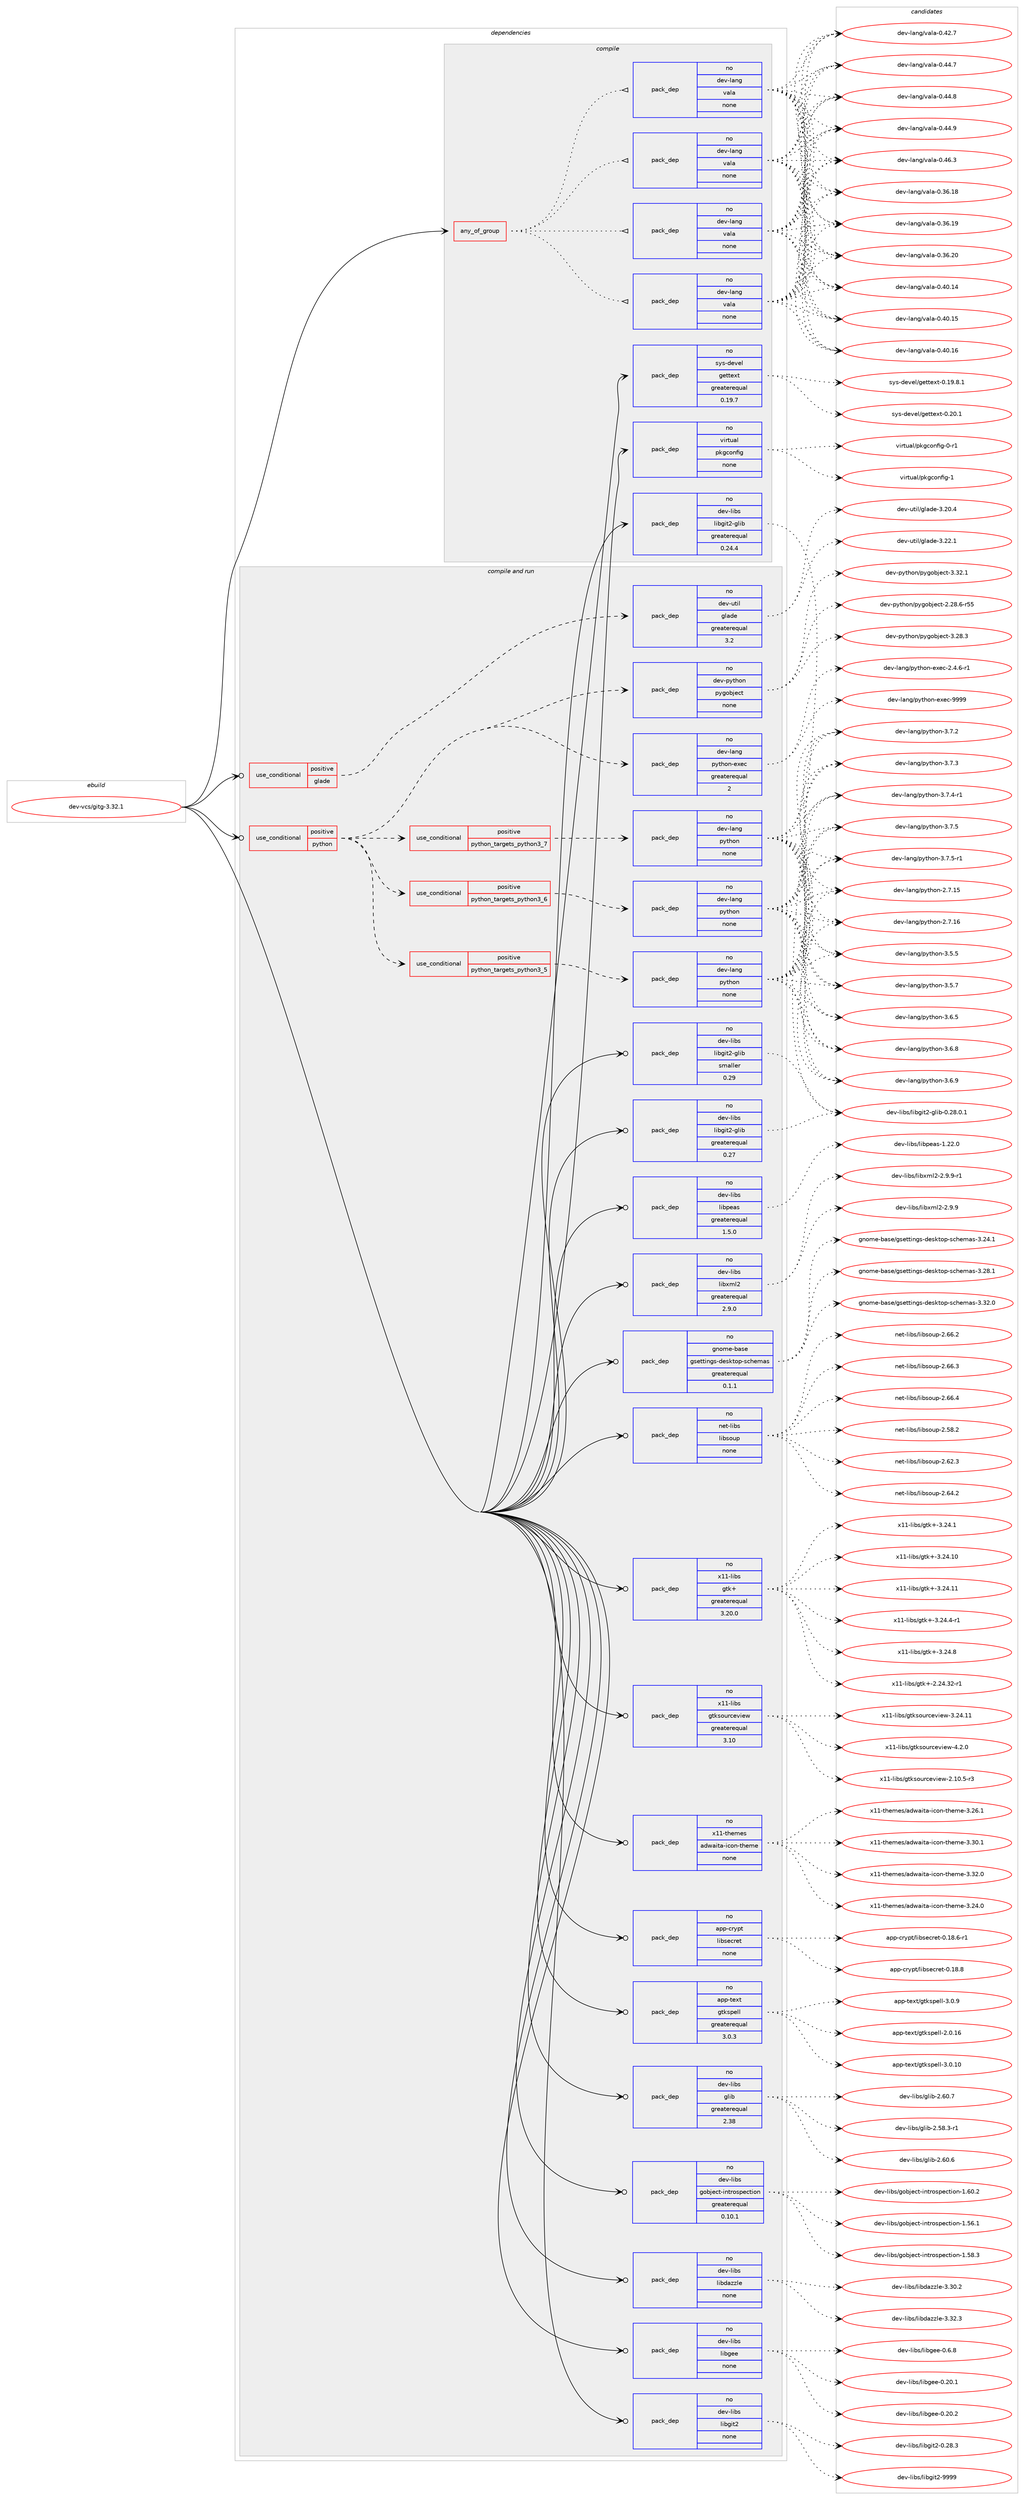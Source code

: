 digraph prolog {

# *************
# Graph options
# *************

newrank=true;
concentrate=true;
compound=true;
graph [rankdir=LR,fontname=Helvetica,fontsize=10,ranksep=1.5];#, ranksep=2.5, nodesep=0.2];
edge  [arrowhead=vee];
node  [fontname=Helvetica,fontsize=10];

# **********
# The ebuild
# **********

subgraph cluster_leftcol {
color=gray;
rank=same;
label=<<i>ebuild</i>>;
id [label="dev-vcs/gitg-3.32.1", color=red, width=4, href="../dev-vcs/gitg-3.32.1.svg"];
}

# ****************
# The dependencies
# ****************

subgraph cluster_midcol {
color=gray;
label=<<i>dependencies</i>>;
subgraph cluster_compile {
fillcolor="#eeeeee";
style=filled;
label=<<i>compile</i>>;
subgraph any11849 {
dependency734465 [label=<<TABLE BORDER="0" CELLBORDER="1" CELLSPACING="0" CELLPADDING="4"><TR><TD CELLPADDING="10">any_of_group</TD></TR></TABLE>>, shape=none, color=red];subgraph pack538396 {
dependency734466 [label=<<TABLE BORDER="0" CELLBORDER="1" CELLSPACING="0" CELLPADDING="4" WIDTH="220"><TR><TD ROWSPAN="6" CELLPADDING="30">pack_dep</TD></TR><TR><TD WIDTH="110">no</TD></TR><TR><TD>dev-lang</TD></TR><TR><TD>vala</TD></TR><TR><TD>none</TD></TR><TR><TD></TD></TR></TABLE>>, shape=none, color=blue];
}
dependency734465:e -> dependency734466:w [weight=20,style="dotted",arrowhead="oinv"];
subgraph pack538397 {
dependency734467 [label=<<TABLE BORDER="0" CELLBORDER="1" CELLSPACING="0" CELLPADDING="4" WIDTH="220"><TR><TD ROWSPAN="6" CELLPADDING="30">pack_dep</TD></TR><TR><TD WIDTH="110">no</TD></TR><TR><TD>dev-lang</TD></TR><TR><TD>vala</TD></TR><TR><TD>none</TD></TR><TR><TD></TD></TR></TABLE>>, shape=none, color=blue];
}
dependency734465:e -> dependency734467:w [weight=20,style="dotted",arrowhead="oinv"];
subgraph pack538398 {
dependency734468 [label=<<TABLE BORDER="0" CELLBORDER="1" CELLSPACING="0" CELLPADDING="4" WIDTH="220"><TR><TD ROWSPAN="6" CELLPADDING="30">pack_dep</TD></TR><TR><TD WIDTH="110">no</TD></TR><TR><TD>dev-lang</TD></TR><TR><TD>vala</TD></TR><TR><TD>none</TD></TR><TR><TD></TD></TR></TABLE>>, shape=none, color=blue];
}
dependency734465:e -> dependency734468:w [weight=20,style="dotted",arrowhead="oinv"];
subgraph pack538399 {
dependency734469 [label=<<TABLE BORDER="0" CELLBORDER="1" CELLSPACING="0" CELLPADDING="4" WIDTH="220"><TR><TD ROWSPAN="6" CELLPADDING="30">pack_dep</TD></TR><TR><TD WIDTH="110">no</TD></TR><TR><TD>dev-lang</TD></TR><TR><TD>vala</TD></TR><TR><TD>none</TD></TR><TR><TD></TD></TR></TABLE>>, shape=none, color=blue];
}
dependency734465:e -> dependency734469:w [weight=20,style="dotted",arrowhead="oinv"];
}
id:e -> dependency734465:w [weight=20,style="solid",arrowhead="vee"];
subgraph pack538400 {
dependency734470 [label=<<TABLE BORDER="0" CELLBORDER="1" CELLSPACING="0" CELLPADDING="4" WIDTH="220"><TR><TD ROWSPAN="6" CELLPADDING="30">pack_dep</TD></TR><TR><TD WIDTH="110">no</TD></TR><TR><TD>dev-libs</TD></TR><TR><TD>libgit2-glib</TD></TR><TR><TD>greaterequal</TD></TR><TR><TD>0.24.4</TD></TR></TABLE>>, shape=none, color=blue];
}
id:e -> dependency734470:w [weight=20,style="solid",arrowhead="vee"];
subgraph pack538401 {
dependency734471 [label=<<TABLE BORDER="0" CELLBORDER="1" CELLSPACING="0" CELLPADDING="4" WIDTH="220"><TR><TD ROWSPAN="6" CELLPADDING="30">pack_dep</TD></TR><TR><TD WIDTH="110">no</TD></TR><TR><TD>sys-devel</TD></TR><TR><TD>gettext</TD></TR><TR><TD>greaterequal</TD></TR><TR><TD>0.19.7</TD></TR></TABLE>>, shape=none, color=blue];
}
id:e -> dependency734471:w [weight=20,style="solid",arrowhead="vee"];
subgraph pack538402 {
dependency734472 [label=<<TABLE BORDER="0" CELLBORDER="1" CELLSPACING="0" CELLPADDING="4" WIDTH="220"><TR><TD ROWSPAN="6" CELLPADDING="30">pack_dep</TD></TR><TR><TD WIDTH="110">no</TD></TR><TR><TD>virtual</TD></TR><TR><TD>pkgconfig</TD></TR><TR><TD>none</TD></TR><TR><TD></TD></TR></TABLE>>, shape=none, color=blue];
}
id:e -> dependency734472:w [weight=20,style="solid",arrowhead="vee"];
}
subgraph cluster_compileandrun {
fillcolor="#eeeeee";
style=filled;
label=<<i>compile and run</i>>;
subgraph cond183841 {
dependency734473 [label=<<TABLE BORDER="0" CELLBORDER="1" CELLSPACING="0" CELLPADDING="4"><TR><TD ROWSPAN="3" CELLPADDING="10">use_conditional</TD></TR><TR><TD>positive</TD></TR><TR><TD>glade</TD></TR></TABLE>>, shape=none, color=red];
subgraph pack538403 {
dependency734474 [label=<<TABLE BORDER="0" CELLBORDER="1" CELLSPACING="0" CELLPADDING="4" WIDTH="220"><TR><TD ROWSPAN="6" CELLPADDING="30">pack_dep</TD></TR><TR><TD WIDTH="110">no</TD></TR><TR><TD>dev-util</TD></TR><TR><TD>glade</TD></TR><TR><TD>greaterequal</TD></TR><TR><TD>3.2</TD></TR></TABLE>>, shape=none, color=blue];
}
dependency734473:e -> dependency734474:w [weight=20,style="dashed",arrowhead="vee"];
}
id:e -> dependency734473:w [weight=20,style="solid",arrowhead="odotvee"];
subgraph cond183842 {
dependency734475 [label=<<TABLE BORDER="0" CELLBORDER="1" CELLSPACING="0" CELLPADDING="4"><TR><TD ROWSPAN="3" CELLPADDING="10">use_conditional</TD></TR><TR><TD>positive</TD></TR><TR><TD>python</TD></TR></TABLE>>, shape=none, color=red];
subgraph cond183843 {
dependency734476 [label=<<TABLE BORDER="0" CELLBORDER="1" CELLSPACING="0" CELLPADDING="4"><TR><TD ROWSPAN="3" CELLPADDING="10">use_conditional</TD></TR><TR><TD>positive</TD></TR><TR><TD>python_targets_python3_5</TD></TR></TABLE>>, shape=none, color=red];
subgraph pack538404 {
dependency734477 [label=<<TABLE BORDER="0" CELLBORDER="1" CELLSPACING="0" CELLPADDING="4" WIDTH="220"><TR><TD ROWSPAN="6" CELLPADDING="30">pack_dep</TD></TR><TR><TD WIDTH="110">no</TD></TR><TR><TD>dev-lang</TD></TR><TR><TD>python</TD></TR><TR><TD>none</TD></TR><TR><TD></TD></TR></TABLE>>, shape=none, color=blue];
}
dependency734476:e -> dependency734477:w [weight=20,style="dashed",arrowhead="vee"];
}
dependency734475:e -> dependency734476:w [weight=20,style="dashed",arrowhead="vee"];
subgraph cond183844 {
dependency734478 [label=<<TABLE BORDER="0" CELLBORDER="1" CELLSPACING="0" CELLPADDING="4"><TR><TD ROWSPAN="3" CELLPADDING="10">use_conditional</TD></TR><TR><TD>positive</TD></TR><TR><TD>python_targets_python3_6</TD></TR></TABLE>>, shape=none, color=red];
subgraph pack538405 {
dependency734479 [label=<<TABLE BORDER="0" CELLBORDER="1" CELLSPACING="0" CELLPADDING="4" WIDTH="220"><TR><TD ROWSPAN="6" CELLPADDING="30">pack_dep</TD></TR><TR><TD WIDTH="110">no</TD></TR><TR><TD>dev-lang</TD></TR><TR><TD>python</TD></TR><TR><TD>none</TD></TR><TR><TD></TD></TR></TABLE>>, shape=none, color=blue];
}
dependency734478:e -> dependency734479:w [weight=20,style="dashed",arrowhead="vee"];
}
dependency734475:e -> dependency734478:w [weight=20,style="dashed",arrowhead="vee"];
subgraph cond183845 {
dependency734480 [label=<<TABLE BORDER="0" CELLBORDER="1" CELLSPACING="0" CELLPADDING="4"><TR><TD ROWSPAN="3" CELLPADDING="10">use_conditional</TD></TR><TR><TD>positive</TD></TR><TR><TD>python_targets_python3_7</TD></TR></TABLE>>, shape=none, color=red];
subgraph pack538406 {
dependency734481 [label=<<TABLE BORDER="0" CELLBORDER="1" CELLSPACING="0" CELLPADDING="4" WIDTH="220"><TR><TD ROWSPAN="6" CELLPADDING="30">pack_dep</TD></TR><TR><TD WIDTH="110">no</TD></TR><TR><TD>dev-lang</TD></TR><TR><TD>python</TD></TR><TR><TD>none</TD></TR><TR><TD></TD></TR></TABLE>>, shape=none, color=blue];
}
dependency734480:e -> dependency734481:w [weight=20,style="dashed",arrowhead="vee"];
}
dependency734475:e -> dependency734480:w [weight=20,style="dashed",arrowhead="vee"];
subgraph pack538407 {
dependency734482 [label=<<TABLE BORDER="0" CELLBORDER="1" CELLSPACING="0" CELLPADDING="4" WIDTH="220"><TR><TD ROWSPAN="6" CELLPADDING="30">pack_dep</TD></TR><TR><TD WIDTH="110">no</TD></TR><TR><TD>dev-lang</TD></TR><TR><TD>python-exec</TD></TR><TR><TD>greaterequal</TD></TR><TR><TD>2</TD></TR></TABLE>>, shape=none, color=blue];
}
dependency734475:e -> dependency734482:w [weight=20,style="dashed",arrowhead="vee"];
subgraph pack538408 {
dependency734483 [label=<<TABLE BORDER="0" CELLBORDER="1" CELLSPACING="0" CELLPADDING="4" WIDTH="220"><TR><TD ROWSPAN="6" CELLPADDING="30">pack_dep</TD></TR><TR><TD WIDTH="110">no</TD></TR><TR><TD>dev-python</TD></TR><TR><TD>pygobject</TD></TR><TR><TD>none</TD></TR><TR><TD></TD></TR></TABLE>>, shape=none, color=blue];
}
dependency734475:e -> dependency734483:w [weight=20,style="dashed",arrowhead="vee"];
}
id:e -> dependency734475:w [weight=20,style="solid",arrowhead="odotvee"];
subgraph pack538409 {
dependency734484 [label=<<TABLE BORDER="0" CELLBORDER="1" CELLSPACING="0" CELLPADDING="4" WIDTH="220"><TR><TD ROWSPAN="6" CELLPADDING="30">pack_dep</TD></TR><TR><TD WIDTH="110">no</TD></TR><TR><TD>app-crypt</TD></TR><TR><TD>libsecret</TD></TR><TR><TD>none</TD></TR><TR><TD></TD></TR></TABLE>>, shape=none, color=blue];
}
id:e -> dependency734484:w [weight=20,style="solid",arrowhead="odotvee"];
subgraph pack538410 {
dependency734485 [label=<<TABLE BORDER="0" CELLBORDER="1" CELLSPACING="0" CELLPADDING="4" WIDTH="220"><TR><TD ROWSPAN="6" CELLPADDING="30">pack_dep</TD></TR><TR><TD WIDTH="110">no</TD></TR><TR><TD>app-text</TD></TR><TR><TD>gtkspell</TD></TR><TR><TD>greaterequal</TD></TR><TR><TD>3.0.3</TD></TR></TABLE>>, shape=none, color=blue];
}
id:e -> dependency734485:w [weight=20,style="solid",arrowhead="odotvee"];
subgraph pack538411 {
dependency734486 [label=<<TABLE BORDER="0" CELLBORDER="1" CELLSPACING="0" CELLPADDING="4" WIDTH="220"><TR><TD ROWSPAN="6" CELLPADDING="30">pack_dep</TD></TR><TR><TD WIDTH="110">no</TD></TR><TR><TD>dev-libs</TD></TR><TR><TD>glib</TD></TR><TR><TD>greaterequal</TD></TR><TR><TD>2.38</TD></TR></TABLE>>, shape=none, color=blue];
}
id:e -> dependency734486:w [weight=20,style="solid",arrowhead="odotvee"];
subgraph pack538412 {
dependency734487 [label=<<TABLE BORDER="0" CELLBORDER="1" CELLSPACING="0" CELLPADDING="4" WIDTH="220"><TR><TD ROWSPAN="6" CELLPADDING="30">pack_dep</TD></TR><TR><TD WIDTH="110">no</TD></TR><TR><TD>dev-libs</TD></TR><TR><TD>gobject-introspection</TD></TR><TR><TD>greaterequal</TD></TR><TR><TD>0.10.1</TD></TR></TABLE>>, shape=none, color=blue];
}
id:e -> dependency734487:w [weight=20,style="solid",arrowhead="odotvee"];
subgraph pack538413 {
dependency734488 [label=<<TABLE BORDER="0" CELLBORDER="1" CELLSPACING="0" CELLPADDING="4" WIDTH="220"><TR><TD ROWSPAN="6" CELLPADDING="30">pack_dep</TD></TR><TR><TD WIDTH="110">no</TD></TR><TR><TD>dev-libs</TD></TR><TR><TD>libdazzle</TD></TR><TR><TD>none</TD></TR><TR><TD></TD></TR></TABLE>>, shape=none, color=blue];
}
id:e -> dependency734488:w [weight=20,style="solid",arrowhead="odotvee"];
subgraph pack538414 {
dependency734489 [label=<<TABLE BORDER="0" CELLBORDER="1" CELLSPACING="0" CELLPADDING="4" WIDTH="220"><TR><TD ROWSPAN="6" CELLPADDING="30">pack_dep</TD></TR><TR><TD WIDTH="110">no</TD></TR><TR><TD>dev-libs</TD></TR><TR><TD>libgee</TD></TR><TR><TD>none</TD></TR><TR><TD></TD></TR></TABLE>>, shape=none, color=blue];
}
id:e -> dependency734489:w [weight=20,style="solid",arrowhead="odotvee"];
subgraph pack538415 {
dependency734490 [label=<<TABLE BORDER="0" CELLBORDER="1" CELLSPACING="0" CELLPADDING="4" WIDTH="220"><TR><TD ROWSPAN="6" CELLPADDING="30">pack_dep</TD></TR><TR><TD WIDTH="110">no</TD></TR><TR><TD>dev-libs</TD></TR><TR><TD>libgit2</TD></TR><TR><TD>none</TD></TR><TR><TD></TD></TR></TABLE>>, shape=none, color=blue];
}
id:e -> dependency734490:w [weight=20,style="solid",arrowhead="odotvee"];
subgraph pack538416 {
dependency734491 [label=<<TABLE BORDER="0" CELLBORDER="1" CELLSPACING="0" CELLPADDING="4" WIDTH="220"><TR><TD ROWSPAN="6" CELLPADDING="30">pack_dep</TD></TR><TR><TD WIDTH="110">no</TD></TR><TR><TD>dev-libs</TD></TR><TR><TD>libgit2-glib</TD></TR><TR><TD>greaterequal</TD></TR><TR><TD>0.27</TD></TR></TABLE>>, shape=none, color=blue];
}
id:e -> dependency734491:w [weight=20,style="solid",arrowhead="odotvee"];
subgraph pack538417 {
dependency734492 [label=<<TABLE BORDER="0" CELLBORDER="1" CELLSPACING="0" CELLPADDING="4" WIDTH="220"><TR><TD ROWSPAN="6" CELLPADDING="30">pack_dep</TD></TR><TR><TD WIDTH="110">no</TD></TR><TR><TD>dev-libs</TD></TR><TR><TD>libgit2-glib</TD></TR><TR><TD>smaller</TD></TR><TR><TD>0.29</TD></TR></TABLE>>, shape=none, color=blue];
}
id:e -> dependency734492:w [weight=20,style="solid",arrowhead="odotvee"];
subgraph pack538418 {
dependency734493 [label=<<TABLE BORDER="0" CELLBORDER="1" CELLSPACING="0" CELLPADDING="4" WIDTH="220"><TR><TD ROWSPAN="6" CELLPADDING="30">pack_dep</TD></TR><TR><TD WIDTH="110">no</TD></TR><TR><TD>dev-libs</TD></TR><TR><TD>libpeas</TD></TR><TR><TD>greaterequal</TD></TR><TR><TD>1.5.0</TD></TR></TABLE>>, shape=none, color=blue];
}
id:e -> dependency734493:w [weight=20,style="solid",arrowhead="odotvee"];
subgraph pack538419 {
dependency734494 [label=<<TABLE BORDER="0" CELLBORDER="1" CELLSPACING="0" CELLPADDING="4" WIDTH="220"><TR><TD ROWSPAN="6" CELLPADDING="30">pack_dep</TD></TR><TR><TD WIDTH="110">no</TD></TR><TR><TD>dev-libs</TD></TR><TR><TD>libxml2</TD></TR><TR><TD>greaterequal</TD></TR><TR><TD>2.9.0</TD></TR></TABLE>>, shape=none, color=blue];
}
id:e -> dependency734494:w [weight=20,style="solid",arrowhead="odotvee"];
subgraph pack538420 {
dependency734495 [label=<<TABLE BORDER="0" CELLBORDER="1" CELLSPACING="0" CELLPADDING="4" WIDTH="220"><TR><TD ROWSPAN="6" CELLPADDING="30">pack_dep</TD></TR><TR><TD WIDTH="110">no</TD></TR><TR><TD>gnome-base</TD></TR><TR><TD>gsettings-desktop-schemas</TD></TR><TR><TD>greaterequal</TD></TR><TR><TD>0.1.1</TD></TR></TABLE>>, shape=none, color=blue];
}
id:e -> dependency734495:w [weight=20,style="solid",arrowhead="odotvee"];
subgraph pack538421 {
dependency734496 [label=<<TABLE BORDER="0" CELLBORDER="1" CELLSPACING="0" CELLPADDING="4" WIDTH="220"><TR><TD ROWSPAN="6" CELLPADDING="30">pack_dep</TD></TR><TR><TD WIDTH="110">no</TD></TR><TR><TD>net-libs</TD></TR><TR><TD>libsoup</TD></TR><TR><TD>none</TD></TR><TR><TD></TD></TR></TABLE>>, shape=none, color=blue];
}
id:e -> dependency734496:w [weight=20,style="solid",arrowhead="odotvee"];
subgraph pack538422 {
dependency734497 [label=<<TABLE BORDER="0" CELLBORDER="1" CELLSPACING="0" CELLPADDING="4" WIDTH="220"><TR><TD ROWSPAN="6" CELLPADDING="30">pack_dep</TD></TR><TR><TD WIDTH="110">no</TD></TR><TR><TD>x11-libs</TD></TR><TR><TD>gtk+</TD></TR><TR><TD>greaterequal</TD></TR><TR><TD>3.20.0</TD></TR></TABLE>>, shape=none, color=blue];
}
id:e -> dependency734497:w [weight=20,style="solid",arrowhead="odotvee"];
subgraph pack538423 {
dependency734498 [label=<<TABLE BORDER="0" CELLBORDER="1" CELLSPACING="0" CELLPADDING="4" WIDTH="220"><TR><TD ROWSPAN="6" CELLPADDING="30">pack_dep</TD></TR><TR><TD WIDTH="110">no</TD></TR><TR><TD>x11-libs</TD></TR><TR><TD>gtksourceview</TD></TR><TR><TD>greaterequal</TD></TR><TR><TD>3.10</TD></TR></TABLE>>, shape=none, color=blue];
}
id:e -> dependency734498:w [weight=20,style="solid",arrowhead="odotvee"];
subgraph pack538424 {
dependency734499 [label=<<TABLE BORDER="0" CELLBORDER="1" CELLSPACING="0" CELLPADDING="4" WIDTH="220"><TR><TD ROWSPAN="6" CELLPADDING="30">pack_dep</TD></TR><TR><TD WIDTH="110">no</TD></TR><TR><TD>x11-themes</TD></TR><TR><TD>adwaita-icon-theme</TD></TR><TR><TD>none</TD></TR><TR><TD></TD></TR></TABLE>>, shape=none, color=blue];
}
id:e -> dependency734499:w [weight=20,style="solid",arrowhead="odotvee"];
}
subgraph cluster_run {
fillcolor="#eeeeee";
style=filled;
label=<<i>run</i>>;
}
}

# **************
# The candidates
# **************

subgraph cluster_choices {
rank=same;
color=gray;
label=<<i>candidates</i>>;

subgraph choice538396 {
color=black;
nodesep=1;
choice10010111845108971101034711897108974548465154464956 [label="dev-lang/vala-0.36.18", color=red, width=4,href="../dev-lang/vala-0.36.18.svg"];
choice10010111845108971101034711897108974548465154464957 [label="dev-lang/vala-0.36.19", color=red, width=4,href="../dev-lang/vala-0.36.19.svg"];
choice10010111845108971101034711897108974548465154465048 [label="dev-lang/vala-0.36.20", color=red, width=4,href="../dev-lang/vala-0.36.20.svg"];
choice10010111845108971101034711897108974548465248464952 [label="dev-lang/vala-0.40.14", color=red, width=4,href="../dev-lang/vala-0.40.14.svg"];
choice10010111845108971101034711897108974548465248464953 [label="dev-lang/vala-0.40.15", color=red, width=4,href="../dev-lang/vala-0.40.15.svg"];
choice10010111845108971101034711897108974548465248464954 [label="dev-lang/vala-0.40.16", color=red, width=4,href="../dev-lang/vala-0.40.16.svg"];
choice100101118451089711010347118971089745484652504655 [label="dev-lang/vala-0.42.7", color=red, width=4,href="../dev-lang/vala-0.42.7.svg"];
choice100101118451089711010347118971089745484652524655 [label="dev-lang/vala-0.44.7", color=red, width=4,href="../dev-lang/vala-0.44.7.svg"];
choice100101118451089711010347118971089745484652524656 [label="dev-lang/vala-0.44.8", color=red, width=4,href="../dev-lang/vala-0.44.8.svg"];
choice100101118451089711010347118971089745484652524657 [label="dev-lang/vala-0.44.9", color=red, width=4,href="../dev-lang/vala-0.44.9.svg"];
choice100101118451089711010347118971089745484652544651 [label="dev-lang/vala-0.46.3", color=red, width=4,href="../dev-lang/vala-0.46.3.svg"];
dependency734466:e -> choice10010111845108971101034711897108974548465154464956:w [style=dotted,weight="100"];
dependency734466:e -> choice10010111845108971101034711897108974548465154464957:w [style=dotted,weight="100"];
dependency734466:e -> choice10010111845108971101034711897108974548465154465048:w [style=dotted,weight="100"];
dependency734466:e -> choice10010111845108971101034711897108974548465248464952:w [style=dotted,weight="100"];
dependency734466:e -> choice10010111845108971101034711897108974548465248464953:w [style=dotted,weight="100"];
dependency734466:e -> choice10010111845108971101034711897108974548465248464954:w [style=dotted,weight="100"];
dependency734466:e -> choice100101118451089711010347118971089745484652504655:w [style=dotted,weight="100"];
dependency734466:e -> choice100101118451089711010347118971089745484652524655:w [style=dotted,weight="100"];
dependency734466:e -> choice100101118451089711010347118971089745484652524656:w [style=dotted,weight="100"];
dependency734466:e -> choice100101118451089711010347118971089745484652524657:w [style=dotted,weight="100"];
dependency734466:e -> choice100101118451089711010347118971089745484652544651:w [style=dotted,weight="100"];
}
subgraph choice538397 {
color=black;
nodesep=1;
choice10010111845108971101034711897108974548465154464956 [label="dev-lang/vala-0.36.18", color=red, width=4,href="../dev-lang/vala-0.36.18.svg"];
choice10010111845108971101034711897108974548465154464957 [label="dev-lang/vala-0.36.19", color=red, width=4,href="../dev-lang/vala-0.36.19.svg"];
choice10010111845108971101034711897108974548465154465048 [label="dev-lang/vala-0.36.20", color=red, width=4,href="../dev-lang/vala-0.36.20.svg"];
choice10010111845108971101034711897108974548465248464952 [label="dev-lang/vala-0.40.14", color=red, width=4,href="../dev-lang/vala-0.40.14.svg"];
choice10010111845108971101034711897108974548465248464953 [label="dev-lang/vala-0.40.15", color=red, width=4,href="../dev-lang/vala-0.40.15.svg"];
choice10010111845108971101034711897108974548465248464954 [label="dev-lang/vala-0.40.16", color=red, width=4,href="../dev-lang/vala-0.40.16.svg"];
choice100101118451089711010347118971089745484652504655 [label="dev-lang/vala-0.42.7", color=red, width=4,href="../dev-lang/vala-0.42.7.svg"];
choice100101118451089711010347118971089745484652524655 [label="dev-lang/vala-0.44.7", color=red, width=4,href="../dev-lang/vala-0.44.7.svg"];
choice100101118451089711010347118971089745484652524656 [label="dev-lang/vala-0.44.8", color=red, width=4,href="../dev-lang/vala-0.44.8.svg"];
choice100101118451089711010347118971089745484652524657 [label="dev-lang/vala-0.44.9", color=red, width=4,href="../dev-lang/vala-0.44.9.svg"];
choice100101118451089711010347118971089745484652544651 [label="dev-lang/vala-0.46.3", color=red, width=4,href="../dev-lang/vala-0.46.3.svg"];
dependency734467:e -> choice10010111845108971101034711897108974548465154464956:w [style=dotted,weight="100"];
dependency734467:e -> choice10010111845108971101034711897108974548465154464957:w [style=dotted,weight="100"];
dependency734467:e -> choice10010111845108971101034711897108974548465154465048:w [style=dotted,weight="100"];
dependency734467:e -> choice10010111845108971101034711897108974548465248464952:w [style=dotted,weight="100"];
dependency734467:e -> choice10010111845108971101034711897108974548465248464953:w [style=dotted,weight="100"];
dependency734467:e -> choice10010111845108971101034711897108974548465248464954:w [style=dotted,weight="100"];
dependency734467:e -> choice100101118451089711010347118971089745484652504655:w [style=dotted,weight="100"];
dependency734467:e -> choice100101118451089711010347118971089745484652524655:w [style=dotted,weight="100"];
dependency734467:e -> choice100101118451089711010347118971089745484652524656:w [style=dotted,weight="100"];
dependency734467:e -> choice100101118451089711010347118971089745484652524657:w [style=dotted,weight="100"];
dependency734467:e -> choice100101118451089711010347118971089745484652544651:w [style=dotted,weight="100"];
}
subgraph choice538398 {
color=black;
nodesep=1;
choice10010111845108971101034711897108974548465154464956 [label="dev-lang/vala-0.36.18", color=red, width=4,href="../dev-lang/vala-0.36.18.svg"];
choice10010111845108971101034711897108974548465154464957 [label="dev-lang/vala-0.36.19", color=red, width=4,href="../dev-lang/vala-0.36.19.svg"];
choice10010111845108971101034711897108974548465154465048 [label="dev-lang/vala-0.36.20", color=red, width=4,href="../dev-lang/vala-0.36.20.svg"];
choice10010111845108971101034711897108974548465248464952 [label="dev-lang/vala-0.40.14", color=red, width=4,href="../dev-lang/vala-0.40.14.svg"];
choice10010111845108971101034711897108974548465248464953 [label="dev-lang/vala-0.40.15", color=red, width=4,href="../dev-lang/vala-0.40.15.svg"];
choice10010111845108971101034711897108974548465248464954 [label="dev-lang/vala-0.40.16", color=red, width=4,href="../dev-lang/vala-0.40.16.svg"];
choice100101118451089711010347118971089745484652504655 [label="dev-lang/vala-0.42.7", color=red, width=4,href="../dev-lang/vala-0.42.7.svg"];
choice100101118451089711010347118971089745484652524655 [label="dev-lang/vala-0.44.7", color=red, width=4,href="../dev-lang/vala-0.44.7.svg"];
choice100101118451089711010347118971089745484652524656 [label="dev-lang/vala-0.44.8", color=red, width=4,href="../dev-lang/vala-0.44.8.svg"];
choice100101118451089711010347118971089745484652524657 [label="dev-lang/vala-0.44.9", color=red, width=4,href="../dev-lang/vala-0.44.9.svg"];
choice100101118451089711010347118971089745484652544651 [label="dev-lang/vala-0.46.3", color=red, width=4,href="../dev-lang/vala-0.46.3.svg"];
dependency734468:e -> choice10010111845108971101034711897108974548465154464956:w [style=dotted,weight="100"];
dependency734468:e -> choice10010111845108971101034711897108974548465154464957:w [style=dotted,weight="100"];
dependency734468:e -> choice10010111845108971101034711897108974548465154465048:w [style=dotted,weight="100"];
dependency734468:e -> choice10010111845108971101034711897108974548465248464952:w [style=dotted,weight="100"];
dependency734468:e -> choice10010111845108971101034711897108974548465248464953:w [style=dotted,weight="100"];
dependency734468:e -> choice10010111845108971101034711897108974548465248464954:w [style=dotted,weight="100"];
dependency734468:e -> choice100101118451089711010347118971089745484652504655:w [style=dotted,weight="100"];
dependency734468:e -> choice100101118451089711010347118971089745484652524655:w [style=dotted,weight="100"];
dependency734468:e -> choice100101118451089711010347118971089745484652524656:w [style=dotted,weight="100"];
dependency734468:e -> choice100101118451089711010347118971089745484652524657:w [style=dotted,weight="100"];
dependency734468:e -> choice100101118451089711010347118971089745484652544651:w [style=dotted,weight="100"];
}
subgraph choice538399 {
color=black;
nodesep=1;
choice10010111845108971101034711897108974548465154464956 [label="dev-lang/vala-0.36.18", color=red, width=4,href="../dev-lang/vala-0.36.18.svg"];
choice10010111845108971101034711897108974548465154464957 [label="dev-lang/vala-0.36.19", color=red, width=4,href="../dev-lang/vala-0.36.19.svg"];
choice10010111845108971101034711897108974548465154465048 [label="dev-lang/vala-0.36.20", color=red, width=4,href="../dev-lang/vala-0.36.20.svg"];
choice10010111845108971101034711897108974548465248464952 [label="dev-lang/vala-0.40.14", color=red, width=4,href="../dev-lang/vala-0.40.14.svg"];
choice10010111845108971101034711897108974548465248464953 [label="dev-lang/vala-0.40.15", color=red, width=4,href="../dev-lang/vala-0.40.15.svg"];
choice10010111845108971101034711897108974548465248464954 [label="dev-lang/vala-0.40.16", color=red, width=4,href="../dev-lang/vala-0.40.16.svg"];
choice100101118451089711010347118971089745484652504655 [label="dev-lang/vala-0.42.7", color=red, width=4,href="../dev-lang/vala-0.42.7.svg"];
choice100101118451089711010347118971089745484652524655 [label="dev-lang/vala-0.44.7", color=red, width=4,href="../dev-lang/vala-0.44.7.svg"];
choice100101118451089711010347118971089745484652524656 [label="dev-lang/vala-0.44.8", color=red, width=4,href="../dev-lang/vala-0.44.8.svg"];
choice100101118451089711010347118971089745484652524657 [label="dev-lang/vala-0.44.9", color=red, width=4,href="../dev-lang/vala-0.44.9.svg"];
choice100101118451089711010347118971089745484652544651 [label="dev-lang/vala-0.46.3", color=red, width=4,href="../dev-lang/vala-0.46.3.svg"];
dependency734469:e -> choice10010111845108971101034711897108974548465154464956:w [style=dotted,weight="100"];
dependency734469:e -> choice10010111845108971101034711897108974548465154464957:w [style=dotted,weight="100"];
dependency734469:e -> choice10010111845108971101034711897108974548465154465048:w [style=dotted,weight="100"];
dependency734469:e -> choice10010111845108971101034711897108974548465248464952:w [style=dotted,weight="100"];
dependency734469:e -> choice10010111845108971101034711897108974548465248464953:w [style=dotted,weight="100"];
dependency734469:e -> choice10010111845108971101034711897108974548465248464954:w [style=dotted,weight="100"];
dependency734469:e -> choice100101118451089711010347118971089745484652504655:w [style=dotted,weight="100"];
dependency734469:e -> choice100101118451089711010347118971089745484652524655:w [style=dotted,weight="100"];
dependency734469:e -> choice100101118451089711010347118971089745484652524656:w [style=dotted,weight="100"];
dependency734469:e -> choice100101118451089711010347118971089745484652524657:w [style=dotted,weight="100"];
dependency734469:e -> choice100101118451089711010347118971089745484652544651:w [style=dotted,weight="100"];
}
subgraph choice538400 {
color=black;
nodesep=1;
choice10010111845108105981154710810598103105116504510310810598454846505646484649 [label="dev-libs/libgit2-glib-0.28.0.1", color=red, width=4,href="../dev-libs/libgit2-glib-0.28.0.1.svg"];
dependency734470:e -> choice10010111845108105981154710810598103105116504510310810598454846505646484649:w [style=dotted,weight="100"];
}
subgraph choice538401 {
color=black;
nodesep=1;
choice1151211154510010111810110847103101116116101120116454846495746564649 [label="sys-devel/gettext-0.19.8.1", color=red, width=4,href="../sys-devel/gettext-0.19.8.1.svg"];
choice115121115451001011181011084710310111611610112011645484650484649 [label="sys-devel/gettext-0.20.1", color=red, width=4,href="../sys-devel/gettext-0.20.1.svg"];
dependency734471:e -> choice1151211154510010111810110847103101116116101120116454846495746564649:w [style=dotted,weight="100"];
dependency734471:e -> choice115121115451001011181011084710310111611610112011645484650484649:w [style=dotted,weight="100"];
}
subgraph choice538402 {
color=black;
nodesep=1;
choice11810511411611797108471121071039911111010210510345484511449 [label="virtual/pkgconfig-0-r1", color=red, width=4,href="../virtual/pkgconfig-0-r1.svg"];
choice1181051141161179710847112107103991111101021051034549 [label="virtual/pkgconfig-1", color=red, width=4,href="../virtual/pkgconfig-1.svg"];
dependency734472:e -> choice11810511411611797108471121071039911111010210510345484511449:w [style=dotted,weight="100"];
dependency734472:e -> choice1181051141161179710847112107103991111101021051034549:w [style=dotted,weight="100"];
}
subgraph choice538403 {
color=black;
nodesep=1;
choice10010111845117116105108471031089710010145514650484652 [label="dev-util/glade-3.20.4", color=red, width=4,href="../dev-util/glade-3.20.4.svg"];
choice10010111845117116105108471031089710010145514650504649 [label="dev-util/glade-3.22.1", color=red, width=4,href="../dev-util/glade-3.22.1.svg"];
dependency734474:e -> choice10010111845117116105108471031089710010145514650484652:w [style=dotted,weight="100"];
dependency734474:e -> choice10010111845117116105108471031089710010145514650504649:w [style=dotted,weight="100"];
}
subgraph choice538404 {
color=black;
nodesep=1;
choice10010111845108971101034711212111610411111045504655464953 [label="dev-lang/python-2.7.15", color=red, width=4,href="../dev-lang/python-2.7.15.svg"];
choice10010111845108971101034711212111610411111045504655464954 [label="dev-lang/python-2.7.16", color=red, width=4,href="../dev-lang/python-2.7.16.svg"];
choice100101118451089711010347112121116104111110455146534653 [label="dev-lang/python-3.5.5", color=red, width=4,href="../dev-lang/python-3.5.5.svg"];
choice100101118451089711010347112121116104111110455146534655 [label="dev-lang/python-3.5.7", color=red, width=4,href="../dev-lang/python-3.5.7.svg"];
choice100101118451089711010347112121116104111110455146544653 [label="dev-lang/python-3.6.5", color=red, width=4,href="../dev-lang/python-3.6.5.svg"];
choice100101118451089711010347112121116104111110455146544656 [label="dev-lang/python-3.6.8", color=red, width=4,href="../dev-lang/python-3.6.8.svg"];
choice100101118451089711010347112121116104111110455146544657 [label="dev-lang/python-3.6.9", color=red, width=4,href="../dev-lang/python-3.6.9.svg"];
choice100101118451089711010347112121116104111110455146554650 [label="dev-lang/python-3.7.2", color=red, width=4,href="../dev-lang/python-3.7.2.svg"];
choice100101118451089711010347112121116104111110455146554651 [label="dev-lang/python-3.7.3", color=red, width=4,href="../dev-lang/python-3.7.3.svg"];
choice1001011184510897110103471121211161041111104551465546524511449 [label="dev-lang/python-3.7.4-r1", color=red, width=4,href="../dev-lang/python-3.7.4-r1.svg"];
choice100101118451089711010347112121116104111110455146554653 [label="dev-lang/python-3.7.5", color=red, width=4,href="../dev-lang/python-3.7.5.svg"];
choice1001011184510897110103471121211161041111104551465546534511449 [label="dev-lang/python-3.7.5-r1", color=red, width=4,href="../dev-lang/python-3.7.5-r1.svg"];
dependency734477:e -> choice10010111845108971101034711212111610411111045504655464953:w [style=dotted,weight="100"];
dependency734477:e -> choice10010111845108971101034711212111610411111045504655464954:w [style=dotted,weight="100"];
dependency734477:e -> choice100101118451089711010347112121116104111110455146534653:w [style=dotted,weight="100"];
dependency734477:e -> choice100101118451089711010347112121116104111110455146534655:w [style=dotted,weight="100"];
dependency734477:e -> choice100101118451089711010347112121116104111110455146544653:w [style=dotted,weight="100"];
dependency734477:e -> choice100101118451089711010347112121116104111110455146544656:w [style=dotted,weight="100"];
dependency734477:e -> choice100101118451089711010347112121116104111110455146544657:w [style=dotted,weight="100"];
dependency734477:e -> choice100101118451089711010347112121116104111110455146554650:w [style=dotted,weight="100"];
dependency734477:e -> choice100101118451089711010347112121116104111110455146554651:w [style=dotted,weight="100"];
dependency734477:e -> choice1001011184510897110103471121211161041111104551465546524511449:w [style=dotted,weight="100"];
dependency734477:e -> choice100101118451089711010347112121116104111110455146554653:w [style=dotted,weight="100"];
dependency734477:e -> choice1001011184510897110103471121211161041111104551465546534511449:w [style=dotted,weight="100"];
}
subgraph choice538405 {
color=black;
nodesep=1;
choice10010111845108971101034711212111610411111045504655464953 [label="dev-lang/python-2.7.15", color=red, width=4,href="../dev-lang/python-2.7.15.svg"];
choice10010111845108971101034711212111610411111045504655464954 [label="dev-lang/python-2.7.16", color=red, width=4,href="../dev-lang/python-2.7.16.svg"];
choice100101118451089711010347112121116104111110455146534653 [label="dev-lang/python-3.5.5", color=red, width=4,href="../dev-lang/python-3.5.5.svg"];
choice100101118451089711010347112121116104111110455146534655 [label="dev-lang/python-3.5.7", color=red, width=4,href="../dev-lang/python-3.5.7.svg"];
choice100101118451089711010347112121116104111110455146544653 [label="dev-lang/python-3.6.5", color=red, width=4,href="../dev-lang/python-3.6.5.svg"];
choice100101118451089711010347112121116104111110455146544656 [label="dev-lang/python-3.6.8", color=red, width=4,href="../dev-lang/python-3.6.8.svg"];
choice100101118451089711010347112121116104111110455146544657 [label="dev-lang/python-3.6.9", color=red, width=4,href="../dev-lang/python-3.6.9.svg"];
choice100101118451089711010347112121116104111110455146554650 [label="dev-lang/python-3.7.2", color=red, width=4,href="../dev-lang/python-3.7.2.svg"];
choice100101118451089711010347112121116104111110455146554651 [label="dev-lang/python-3.7.3", color=red, width=4,href="../dev-lang/python-3.7.3.svg"];
choice1001011184510897110103471121211161041111104551465546524511449 [label="dev-lang/python-3.7.4-r1", color=red, width=4,href="../dev-lang/python-3.7.4-r1.svg"];
choice100101118451089711010347112121116104111110455146554653 [label="dev-lang/python-3.7.5", color=red, width=4,href="../dev-lang/python-3.7.5.svg"];
choice1001011184510897110103471121211161041111104551465546534511449 [label="dev-lang/python-3.7.5-r1", color=red, width=4,href="../dev-lang/python-3.7.5-r1.svg"];
dependency734479:e -> choice10010111845108971101034711212111610411111045504655464953:w [style=dotted,weight="100"];
dependency734479:e -> choice10010111845108971101034711212111610411111045504655464954:w [style=dotted,weight="100"];
dependency734479:e -> choice100101118451089711010347112121116104111110455146534653:w [style=dotted,weight="100"];
dependency734479:e -> choice100101118451089711010347112121116104111110455146534655:w [style=dotted,weight="100"];
dependency734479:e -> choice100101118451089711010347112121116104111110455146544653:w [style=dotted,weight="100"];
dependency734479:e -> choice100101118451089711010347112121116104111110455146544656:w [style=dotted,weight="100"];
dependency734479:e -> choice100101118451089711010347112121116104111110455146544657:w [style=dotted,weight="100"];
dependency734479:e -> choice100101118451089711010347112121116104111110455146554650:w [style=dotted,weight="100"];
dependency734479:e -> choice100101118451089711010347112121116104111110455146554651:w [style=dotted,weight="100"];
dependency734479:e -> choice1001011184510897110103471121211161041111104551465546524511449:w [style=dotted,weight="100"];
dependency734479:e -> choice100101118451089711010347112121116104111110455146554653:w [style=dotted,weight="100"];
dependency734479:e -> choice1001011184510897110103471121211161041111104551465546534511449:w [style=dotted,weight="100"];
}
subgraph choice538406 {
color=black;
nodesep=1;
choice10010111845108971101034711212111610411111045504655464953 [label="dev-lang/python-2.7.15", color=red, width=4,href="../dev-lang/python-2.7.15.svg"];
choice10010111845108971101034711212111610411111045504655464954 [label="dev-lang/python-2.7.16", color=red, width=4,href="../dev-lang/python-2.7.16.svg"];
choice100101118451089711010347112121116104111110455146534653 [label="dev-lang/python-3.5.5", color=red, width=4,href="../dev-lang/python-3.5.5.svg"];
choice100101118451089711010347112121116104111110455146534655 [label="dev-lang/python-3.5.7", color=red, width=4,href="../dev-lang/python-3.5.7.svg"];
choice100101118451089711010347112121116104111110455146544653 [label="dev-lang/python-3.6.5", color=red, width=4,href="../dev-lang/python-3.6.5.svg"];
choice100101118451089711010347112121116104111110455146544656 [label="dev-lang/python-3.6.8", color=red, width=4,href="../dev-lang/python-3.6.8.svg"];
choice100101118451089711010347112121116104111110455146544657 [label="dev-lang/python-3.6.9", color=red, width=4,href="../dev-lang/python-3.6.9.svg"];
choice100101118451089711010347112121116104111110455146554650 [label="dev-lang/python-3.7.2", color=red, width=4,href="../dev-lang/python-3.7.2.svg"];
choice100101118451089711010347112121116104111110455146554651 [label="dev-lang/python-3.7.3", color=red, width=4,href="../dev-lang/python-3.7.3.svg"];
choice1001011184510897110103471121211161041111104551465546524511449 [label="dev-lang/python-3.7.4-r1", color=red, width=4,href="../dev-lang/python-3.7.4-r1.svg"];
choice100101118451089711010347112121116104111110455146554653 [label="dev-lang/python-3.7.5", color=red, width=4,href="../dev-lang/python-3.7.5.svg"];
choice1001011184510897110103471121211161041111104551465546534511449 [label="dev-lang/python-3.7.5-r1", color=red, width=4,href="../dev-lang/python-3.7.5-r1.svg"];
dependency734481:e -> choice10010111845108971101034711212111610411111045504655464953:w [style=dotted,weight="100"];
dependency734481:e -> choice10010111845108971101034711212111610411111045504655464954:w [style=dotted,weight="100"];
dependency734481:e -> choice100101118451089711010347112121116104111110455146534653:w [style=dotted,weight="100"];
dependency734481:e -> choice100101118451089711010347112121116104111110455146534655:w [style=dotted,weight="100"];
dependency734481:e -> choice100101118451089711010347112121116104111110455146544653:w [style=dotted,weight="100"];
dependency734481:e -> choice100101118451089711010347112121116104111110455146544656:w [style=dotted,weight="100"];
dependency734481:e -> choice100101118451089711010347112121116104111110455146544657:w [style=dotted,weight="100"];
dependency734481:e -> choice100101118451089711010347112121116104111110455146554650:w [style=dotted,weight="100"];
dependency734481:e -> choice100101118451089711010347112121116104111110455146554651:w [style=dotted,weight="100"];
dependency734481:e -> choice1001011184510897110103471121211161041111104551465546524511449:w [style=dotted,weight="100"];
dependency734481:e -> choice100101118451089711010347112121116104111110455146554653:w [style=dotted,weight="100"];
dependency734481:e -> choice1001011184510897110103471121211161041111104551465546534511449:w [style=dotted,weight="100"];
}
subgraph choice538407 {
color=black;
nodesep=1;
choice10010111845108971101034711212111610411111045101120101994550465246544511449 [label="dev-lang/python-exec-2.4.6-r1", color=red, width=4,href="../dev-lang/python-exec-2.4.6-r1.svg"];
choice10010111845108971101034711212111610411111045101120101994557575757 [label="dev-lang/python-exec-9999", color=red, width=4,href="../dev-lang/python-exec-9999.svg"];
dependency734482:e -> choice10010111845108971101034711212111610411111045101120101994550465246544511449:w [style=dotted,weight="100"];
dependency734482:e -> choice10010111845108971101034711212111610411111045101120101994557575757:w [style=dotted,weight="100"];
}
subgraph choice538408 {
color=black;
nodesep=1;
choice1001011184511212111610411111047112121103111981061019911645504650564654451145353 [label="dev-python/pygobject-2.28.6-r55", color=red, width=4,href="../dev-python/pygobject-2.28.6-r55.svg"];
choice1001011184511212111610411111047112121103111981061019911645514650564651 [label="dev-python/pygobject-3.28.3", color=red, width=4,href="../dev-python/pygobject-3.28.3.svg"];
choice1001011184511212111610411111047112121103111981061019911645514651504649 [label="dev-python/pygobject-3.32.1", color=red, width=4,href="../dev-python/pygobject-3.32.1.svg"];
dependency734483:e -> choice1001011184511212111610411111047112121103111981061019911645504650564654451145353:w [style=dotted,weight="100"];
dependency734483:e -> choice1001011184511212111610411111047112121103111981061019911645514650564651:w [style=dotted,weight="100"];
dependency734483:e -> choice1001011184511212111610411111047112121103111981061019911645514651504649:w [style=dotted,weight="100"];
}
subgraph choice538409 {
color=black;
nodesep=1;
choice971121124599114121112116471081059811510199114101116454846495646544511449 [label="app-crypt/libsecret-0.18.6-r1", color=red, width=4,href="../app-crypt/libsecret-0.18.6-r1.svg"];
choice97112112459911412111211647108105981151019911410111645484649564656 [label="app-crypt/libsecret-0.18.8", color=red, width=4,href="../app-crypt/libsecret-0.18.8.svg"];
dependency734484:e -> choice971121124599114121112116471081059811510199114101116454846495646544511449:w [style=dotted,weight="100"];
dependency734484:e -> choice97112112459911412111211647108105981151019911410111645484649564656:w [style=dotted,weight="100"];
}
subgraph choice538410 {
color=black;
nodesep=1;
choice97112112451161011201164710311610711511210110810845504648464954 [label="app-text/gtkspell-2.0.16", color=red, width=4,href="../app-text/gtkspell-2.0.16.svg"];
choice97112112451161011201164710311610711511210110810845514648464948 [label="app-text/gtkspell-3.0.10", color=red, width=4,href="../app-text/gtkspell-3.0.10.svg"];
choice971121124511610112011647103116107115112101108108455146484657 [label="app-text/gtkspell-3.0.9", color=red, width=4,href="../app-text/gtkspell-3.0.9.svg"];
dependency734485:e -> choice97112112451161011201164710311610711511210110810845504648464954:w [style=dotted,weight="100"];
dependency734485:e -> choice97112112451161011201164710311610711511210110810845514648464948:w [style=dotted,weight="100"];
dependency734485:e -> choice971121124511610112011647103116107115112101108108455146484657:w [style=dotted,weight="100"];
}
subgraph choice538411 {
color=black;
nodesep=1;
choice10010111845108105981154710310810598455046535646514511449 [label="dev-libs/glib-2.58.3-r1", color=red, width=4,href="../dev-libs/glib-2.58.3-r1.svg"];
choice1001011184510810598115471031081059845504654484654 [label="dev-libs/glib-2.60.6", color=red, width=4,href="../dev-libs/glib-2.60.6.svg"];
choice1001011184510810598115471031081059845504654484655 [label="dev-libs/glib-2.60.7", color=red, width=4,href="../dev-libs/glib-2.60.7.svg"];
dependency734486:e -> choice10010111845108105981154710310810598455046535646514511449:w [style=dotted,weight="100"];
dependency734486:e -> choice1001011184510810598115471031081059845504654484654:w [style=dotted,weight="100"];
dependency734486:e -> choice1001011184510810598115471031081059845504654484655:w [style=dotted,weight="100"];
}
subgraph choice538412 {
color=black;
nodesep=1;
choice1001011184510810598115471031119810610199116451051101161141111151121019911610511111045494653544649 [label="dev-libs/gobject-introspection-1.56.1", color=red, width=4,href="../dev-libs/gobject-introspection-1.56.1.svg"];
choice1001011184510810598115471031119810610199116451051101161141111151121019911610511111045494653564651 [label="dev-libs/gobject-introspection-1.58.3", color=red, width=4,href="../dev-libs/gobject-introspection-1.58.3.svg"];
choice1001011184510810598115471031119810610199116451051101161141111151121019911610511111045494654484650 [label="dev-libs/gobject-introspection-1.60.2", color=red, width=4,href="../dev-libs/gobject-introspection-1.60.2.svg"];
dependency734487:e -> choice1001011184510810598115471031119810610199116451051101161141111151121019911610511111045494653544649:w [style=dotted,weight="100"];
dependency734487:e -> choice1001011184510810598115471031119810610199116451051101161141111151121019911610511111045494653564651:w [style=dotted,weight="100"];
dependency734487:e -> choice1001011184510810598115471031119810610199116451051101161141111151121019911610511111045494654484650:w [style=dotted,weight="100"];
}
subgraph choice538413 {
color=black;
nodesep=1;
choice100101118451081059811547108105981009712212210810145514651484650 [label="dev-libs/libdazzle-3.30.2", color=red, width=4,href="../dev-libs/libdazzle-3.30.2.svg"];
choice100101118451081059811547108105981009712212210810145514651504651 [label="dev-libs/libdazzle-3.32.3", color=red, width=4,href="../dev-libs/libdazzle-3.32.3.svg"];
dependency734488:e -> choice100101118451081059811547108105981009712212210810145514651484650:w [style=dotted,weight="100"];
dependency734488:e -> choice100101118451081059811547108105981009712212210810145514651504651:w [style=dotted,weight="100"];
}
subgraph choice538414 {
color=black;
nodesep=1;
choice1001011184510810598115471081059810310110145484650484649 [label="dev-libs/libgee-0.20.1", color=red, width=4,href="../dev-libs/libgee-0.20.1.svg"];
choice1001011184510810598115471081059810310110145484650484650 [label="dev-libs/libgee-0.20.2", color=red, width=4,href="../dev-libs/libgee-0.20.2.svg"];
choice10010111845108105981154710810598103101101454846544656 [label="dev-libs/libgee-0.6.8", color=red, width=4,href="../dev-libs/libgee-0.6.8.svg"];
dependency734489:e -> choice1001011184510810598115471081059810310110145484650484649:w [style=dotted,weight="100"];
dependency734489:e -> choice1001011184510810598115471081059810310110145484650484650:w [style=dotted,weight="100"];
dependency734489:e -> choice10010111845108105981154710810598103101101454846544656:w [style=dotted,weight="100"];
}
subgraph choice538415 {
color=black;
nodesep=1;
choice100101118451081059811547108105981031051165045484650564651 [label="dev-libs/libgit2-0.28.3", color=red, width=4,href="../dev-libs/libgit2-0.28.3.svg"];
choice10010111845108105981154710810598103105116504557575757 [label="dev-libs/libgit2-9999", color=red, width=4,href="../dev-libs/libgit2-9999.svg"];
dependency734490:e -> choice100101118451081059811547108105981031051165045484650564651:w [style=dotted,weight="100"];
dependency734490:e -> choice10010111845108105981154710810598103105116504557575757:w [style=dotted,weight="100"];
}
subgraph choice538416 {
color=black;
nodesep=1;
choice10010111845108105981154710810598103105116504510310810598454846505646484649 [label="dev-libs/libgit2-glib-0.28.0.1", color=red, width=4,href="../dev-libs/libgit2-glib-0.28.0.1.svg"];
dependency734491:e -> choice10010111845108105981154710810598103105116504510310810598454846505646484649:w [style=dotted,weight="100"];
}
subgraph choice538417 {
color=black;
nodesep=1;
choice10010111845108105981154710810598103105116504510310810598454846505646484649 [label="dev-libs/libgit2-glib-0.28.0.1", color=red, width=4,href="../dev-libs/libgit2-glib-0.28.0.1.svg"];
dependency734492:e -> choice10010111845108105981154710810598103105116504510310810598454846505646484649:w [style=dotted,weight="100"];
}
subgraph choice538418 {
color=black;
nodesep=1;
choice100101118451081059811547108105981121019711545494650504648 [label="dev-libs/libpeas-1.22.0", color=red, width=4,href="../dev-libs/libpeas-1.22.0.svg"];
dependency734493:e -> choice100101118451081059811547108105981121019711545494650504648:w [style=dotted,weight="100"];
}
subgraph choice538419 {
color=black;
nodesep=1;
choice1001011184510810598115471081059812010910850455046574657 [label="dev-libs/libxml2-2.9.9", color=red, width=4,href="../dev-libs/libxml2-2.9.9.svg"];
choice10010111845108105981154710810598120109108504550465746574511449 [label="dev-libs/libxml2-2.9.9-r1", color=red, width=4,href="../dev-libs/libxml2-2.9.9-r1.svg"];
dependency734494:e -> choice1001011184510810598115471081059812010910850455046574657:w [style=dotted,weight="100"];
dependency734494:e -> choice10010111845108105981154710810598120109108504550465746574511449:w [style=dotted,weight="100"];
}
subgraph choice538420 {
color=black;
nodesep=1;
choice103110111109101459897115101471031151011161161051101031154510010111510711611111245115991041011099711545514650524649 [label="gnome-base/gsettings-desktop-schemas-3.24.1", color=red, width=4,href="../gnome-base/gsettings-desktop-schemas-3.24.1.svg"];
choice103110111109101459897115101471031151011161161051101031154510010111510711611111245115991041011099711545514650564649 [label="gnome-base/gsettings-desktop-schemas-3.28.1", color=red, width=4,href="../gnome-base/gsettings-desktop-schemas-3.28.1.svg"];
choice103110111109101459897115101471031151011161161051101031154510010111510711611111245115991041011099711545514651504648 [label="gnome-base/gsettings-desktop-schemas-3.32.0", color=red, width=4,href="../gnome-base/gsettings-desktop-schemas-3.32.0.svg"];
dependency734495:e -> choice103110111109101459897115101471031151011161161051101031154510010111510711611111245115991041011099711545514650524649:w [style=dotted,weight="100"];
dependency734495:e -> choice103110111109101459897115101471031151011161161051101031154510010111510711611111245115991041011099711545514650564649:w [style=dotted,weight="100"];
dependency734495:e -> choice103110111109101459897115101471031151011161161051101031154510010111510711611111245115991041011099711545514651504648:w [style=dotted,weight="100"];
}
subgraph choice538421 {
color=black;
nodesep=1;
choice1101011164510810598115471081059811511111711245504653564650 [label="net-libs/libsoup-2.58.2", color=red, width=4,href="../net-libs/libsoup-2.58.2.svg"];
choice1101011164510810598115471081059811511111711245504654504651 [label="net-libs/libsoup-2.62.3", color=red, width=4,href="../net-libs/libsoup-2.62.3.svg"];
choice1101011164510810598115471081059811511111711245504654524650 [label="net-libs/libsoup-2.64.2", color=red, width=4,href="../net-libs/libsoup-2.64.2.svg"];
choice1101011164510810598115471081059811511111711245504654544650 [label="net-libs/libsoup-2.66.2", color=red, width=4,href="../net-libs/libsoup-2.66.2.svg"];
choice1101011164510810598115471081059811511111711245504654544651 [label="net-libs/libsoup-2.66.3", color=red, width=4,href="../net-libs/libsoup-2.66.3.svg"];
choice1101011164510810598115471081059811511111711245504654544652 [label="net-libs/libsoup-2.66.4", color=red, width=4,href="../net-libs/libsoup-2.66.4.svg"];
dependency734496:e -> choice1101011164510810598115471081059811511111711245504653564650:w [style=dotted,weight="100"];
dependency734496:e -> choice1101011164510810598115471081059811511111711245504654504651:w [style=dotted,weight="100"];
dependency734496:e -> choice1101011164510810598115471081059811511111711245504654524650:w [style=dotted,weight="100"];
dependency734496:e -> choice1101011164510810598115471081059811511111711245504654544650:w [style=dotted,weight="100"];
dependency734496:e -> choice1101011164510810598115471081059811511111711245504654544651:w [style=dotted,weight="100"];
dependency734496:e -> choice1101011164510810598115471081059811511111711245504654544652:w [style=dotted,weight="100"];
}
subgraph choice538422 {
color=black;
nodesep=1;
choice12049494510810598115471031161074345504650524651504511449 [label="x11-libs/gtk+-2.24.32-r1", color=red, width=4,href="../x11-libs/gtk+-2.24.32-r1.svg"];
choice12049494510810598115471031161074345514650524649 [label="x11-libs/gtk+-3.24.1", color=red, width=4,href="../x11-libs/gtk+-3.24.1.svg"];
choice1204949451081059811547103116107434551465052464948 [label="x11-libs/gtk+-3.24.10", color=red, width=4,href="../x11-libs/gtk+-3.24.10.svg"];
choice1204949451081059811547103116107434551465052464949 [label="x11-libs/gtk+-3.24.11", color=red, width=4,href="../x11-libs/gtk+-3.24.11.svg"];
choice120494945108105981154710311610743455146505246524511449 [label="x11-libs/gtk+-3.24.4-r1", color=red, width=4,href="../x11-libs/gtk+-3.24.4-r1.svg"];
choice12049494510810598115471031161074345514650524656 [label="x11-libs/gtk+-3.24.8", color=red, width=4,href="../x11-libs/gtk+-3.24.8.svg"];
dependency734497:e -> choice12049494510810598115471031161074345504650524651504511449:w [style=dotted,weight="100"];
dependency734497:e -> choice12049494510810598115471031161074345514650524649:w [style=dotted,weight="100"];
dependency734497:e -> choice1204949451081059811547103116107434551465052464948:w [style=dotted,weight="100"];
dependency734497:e -> choice1204949451081059811547103116107434551465052464949:w [style=dotted,weight="100"];
dependency734497:e -> choice120494945108105981154710311610743455146505246524511449:w [style=dotted,weight="100"];
dependency734497:e -> choice12049494510810598115471031161074345514650524656:w [style=dotted,weight="100"];
}
subgraph choice538423 {
color=black;
nodesep=1;
choice120494945108105981154710311610711511111711499101118105101119455046494846534511451 [label="x11-libs/gtksourceview-2.10.5-r3", color=red, width=4,href="../x11-libs/gtksourceview-2.10.5-r3.svg"];
choice1204949451081059811547103116107115111117114991011181051011194551465052464949 [label="x11-libs/gtksourceview-3.24.11", color=red, width=4,href="../x11-libs/gtksourceview-3.24.11.svg"];
choice120494945108105981154710311610711511111711499101118105101119455246504648 [label="x11-libs/gtksourceview-4.2.0", color=red, width=4,href="../x11-libs/gtksourceview-4.2.0.svg"];
dependency734498:e -> choice120494945108105981154710311610711511111711499101118105101119455046494846534511451:w [style=dotted,weight="100"];
dependency734498:e -> choice1204949451081059811547103116107115111117114991011181051011194551465052464949:w [style=dotted,weight="100"];
dependency734498:e -> choice120494945108105981154710311610711511111711499101118105101119455246504648:w [style=dotted,weight="100"];
}
subgraph choice538424 {
color=black;
nodesep=1;
choice1204949451161041011091011154797100119971051169745105991111104511610410110910145514650524648 [label="x11-themes/adwaita-icon-theme-3.24.0", color=red, width=4,href="../x11-themes/adwaita-icon-theme-3.24.0.svg"];
choice1204949451161041011091011154797100119971051169745105991111104511610410110910145514650544649 [label="x11-themes/adwaita-icon-theme-3.26.1", color=red, width=4,href="../x11-themes/adwaita-icon-theme-3.26.1.svg"];
choice1204949451161041011091011154797100119971051169745105991111104511610410110910145514651484649 [label="x11-themes/adwaita-icon-theme-3.30.1", color=red, width=4,href="../x11-themes/adwaita-icon-theme-3.30.1.svg"];
choice1204949451161041011091011154797100119971051169745105991111104511610410110910145514651504648 [label="x11-themes/adwaita-icon-theme-3.32.0", color=red, width=4,href="../x11-themes/adwaita-icon-theme-3.32.0.svg"];
dependency734499:e -> choice1204949451161041011091011154797100119971051169745105991111104511610410110910145514650524648:w [style=dotted,weight="100"];
dependency734499:e -> choice1204949451161041011091011154797100119971051169745105991111104511610410110910145514650544649:w [style=dotted,weight="100"];
dependency734499:e -> choice1204949451161041011091011154797100119971051169745105991111104511610410110910145514651484649:w [style=dotted,weight="100"];
dependency734499:e -> choice1204949451161041011091011154797100119971051169745105991111104511610410110910145514651504648:w [style=dotted,weight="100"];
}
}

}

